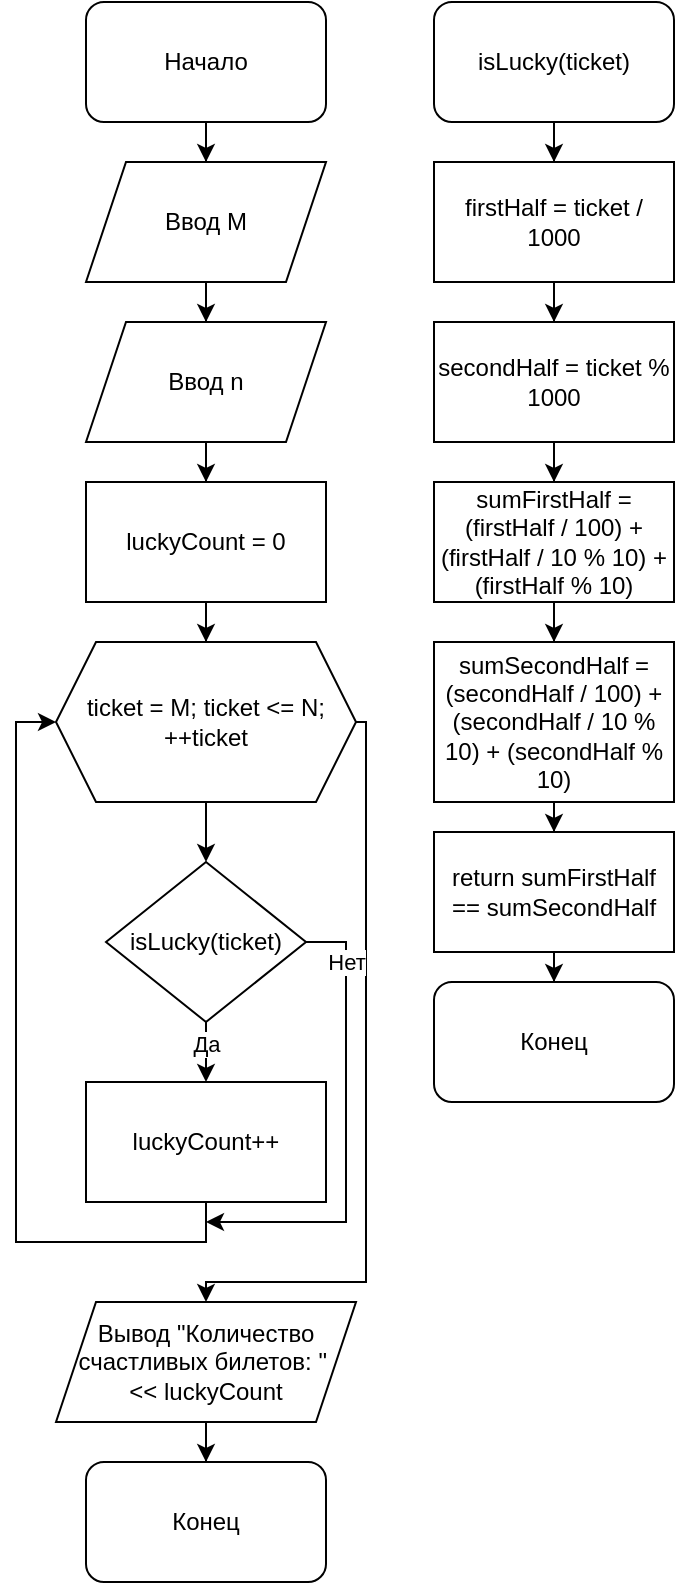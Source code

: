 <mxfile version="25.0.3">
  <diagram id="C5RBs43oDa-KdzZeNtuy" name="Page-1">
    <mxGraphModel dx="2390" dy="1318" grid="1" gridSize="10" guides="1" tooltips="1" connect="1" arrows="1" fold="1" page="1" pageScale="1" pageWidth="827" pageHeight="1169" math="0" shadow="0">
      <root>
        <mxCell id="WIyWlLk6GJQsqaUBKTNV-0" />
        <mxCell id="WIyWlLk6GJQsqaUBKTNV-1" parent="WIyWlLk6GJQsqaUBKTNV-0" />
        <mxCell id="FlnC2cuo9qLKcEJLLTfy-3" style="edgeStyle=orthogonalEdgeStyle;rounded=0;orthogonalLoop=1;jettySize=auto;html=1;entryX=0.5;entryY=0;entryDx=0;entryDy=0;" edge="1" parent="WIyWlLk6GJQsqaUBKTNV-1" source="FlnC2cuo9qLKcEJLLTfy-0" target="FlnC2cuo9qLKcEJLLTfy-1">
          <mxGeometry relative="1" as="geometry" />
        </mxCell>
        <mxCell id="FlnC2cuo9qLKcEJLLTfy-0" value="Начало" style="rounded=1;whiteSpace=wrap;html=1;" vertex="1" parent="WIyWlLk6GJQsqaUBKTNV-1">
          <mxGeometry x="180" y="140" width="120" height="60" as="geometry" />
        </mxCell>
        <mxCell id="FlnC2cuo9qLKcEJLLTfy-4" style="edgeStyle=orthogonalEdgeStyle;rounded=0;orthogonalLoop=1;jettySize=auto;html=1;entryX=0.5;entryY=0;entryDx=0;entryDy=0;" edge="1" parent="WIyWlLk6GJQsqaUBKTNV-1" source="FlnC2cuo9qLKcEJLLTfy-1" target="FlnC2cuo9qLKcEJLLTfy-2">
          <mxGeometry relative="1" as="geometry" />
        </mxCell>
        <mxCell id="FlnC2cuo9qLKcEJLLTfy-1" value="Ввод M" style="shape=parallelogram;perimeter=parallelogramPerimeter;whiteSpace=wrap;html=1;fixedSize=1;" vertex="1" parent="WIyWlLk6GJQsqaUBKTNV-1">
          <mxGeometry x="180" y="220" width="120" height="60" as="geometry" />
        </mxCell>
        <mxCell id="FlnC2cuo9qLKcEJLLTfy-7" style="edgeStyle=orthogonalEdgeStyle;rounded=0;orthogonalLoop=1;jettySize=auto;html=1;entryX=0.5;entryY=0;entryDx=0;entryDy=0;" edge="1" parent="WIyWlLk6GJQsqaUBKTNV-1" source="FlnC2cuo9qLKcEJLLTfy-2" target="FlnC2cuo9qLKcEJLLTfy-6">
          <mxGeometry relative="1" as="geometry" />
        </mxCell>
        <mxCell id="FlnC2cuo9qLKcEJLLTfy-2" value="Ввод n" style="shape=parallelogram;perimeter=parallelogramPerimeter;whiteSpace=wrap;html=1;fixedSize=1;" vertex="1" parent="WIyWlLk6GJQsqaUBKTNV-1">
          <mxGeometry x="180" y="300" width="120" height="60" as="geometry" />
        </mxCell>
        <mxCell id="FlnC2cuo9qLKcEJLLTfy-9" style="edgeStyle=orthogonalEdgeStyle;rounded=0;orthogonalLoop=1;jettySize=auto;html=1;entryX=0.5;entryY=0;entryDx=0;entryDy=0;" edge="1" parent="WIyWlLk6GJQsqaUBKTNV-1" source="FlnC2cuo9qLKcEJLLTfy-6" target="FlnC2cuo9qLKcEJLLTfy-8">
          <mxGeometry relative="1" as="geometry" />
        </mxCell>
        <mxCell id="FlnC2cuo9qLKcEJLLTfy-6" value="luckyCount = 0" style="rounded=0;whiteSpace=wrap;html=1;" vertex="1" parent="WIyWlLk6GJQsqaUBKTNV-1">
          <mxGeometry x="180" y="380" width="120" height="60" as="geometry" />
        </mxCell>
        <mxCell id="FlnC2cuo9qLKcEJLLTfy-11" style="edgeStyle=orthogonalEdgeStyle;rounded=0;orthogonalLoop=1;jettySize=auto;html=1;entryX=0.5;entryY=0;entryDx=0;entryDy=0;" edge="1" parent="WIyWlLk6GJQsqaUBKTNV-1" source="FlnC2cuo9qLKcEJLLTfy-8" target="FlnC2cuo9qLKcEJLLTfy-10">
          <mxGeometry relative="1" as="geometry" />
        </mxCell>
        <mxCell id="FlnC2cuo9qLKcEJLLTfy-20" style="edgeStyle=orthogonalEdgeStyle;rounded=0;orthogonalLoop=1;jettySize=auto;html=1;entryX=0.5;entryY=0;entryDx=0;entryDy=0;" edge="1" parent="WIyWlLk6GJQsqaUBKTNV-1" source="FlnC2cuo9qLKcEJLLTfy-8" target="FlnC2cuo9qLKcEJLLTfy-19">
          <mxGeometry relative="1" as="geometry">
            <Array as="points">
              <mxPoint x="320" y="500" />
              <mxPoint x="320" y="780" />
              <mxPoint x="240" y="780" />
            </Array>
          </mxGeometry>
        </mxCell>
        <mxCell id="FlnC2cuo9qLKcEJLLTfy-8" value="ticket = M; ticket &amp;lt;= N; ++ticket" style="shape=hexagon;perimeter=hexagonPerimeter2;whiteSpace=wrap;html=1;fixedSize=1;" vertex="1" parent="WIyWlLk6GJQsqaUBKTNV-1">
          <mxGeometry x="165" y="460" width="150" height="80" as="geometry" />
        </mxCell>
        <mxCell id="FlnC2cuo9qLKcEJLLTfy-14" value="" style="edgeStyle=orthogonalEdgeStyle;rounded=0;orthogonalLoop=1;jettySize=auto;html=1;" edge="1" parent="WIyWlLk6GJQsqaUBKTNV-1" source="FlnC2cuo9qLKcEJLLTfy-10" target="FlnC2cuo9qLKcEJLLTfy-13">
          <mxGeometry relative="1" as="geometry" />
        </mxCell>
        <mxCell id="FlnC2cuo9qLKcEJLLTfy-16" value="Да" style="edgeLabel;html=1;align=center;verticalAlign=middle;resizable=0;points=[];" vertex="1" connectable="0" parent="FlnC2cuo9qLKcEJLLTfy-14">
          <mxGeometry x="0.23" relative="1" as="geometry">
            <mxPoint as="offset" />
          </mxGeometry>
        </mxCell>
        <mxCell id="FlnC2cuo9qLKcEJLLTfy-17" style="edgeStyle=orthogonalEdgeStyle;rounded=0;orthogonalLoop=1;jettySize=auto;html=1;" edge="1" parent="WIyWlLk6GJQsqaUBKTNV-1" source="FlnC2cuo9qLKcEJLLTfy-10">
          <mxGeometry relative="1" as="geometry">
            <mxPoint x="240" y="750" as="targetPoint" />
            <Array as="points">
              <mxPoint x="310" y="610" />
              <mxPoint x="310" y="750" />
            </Array>
          </mxGeometry>
        </mxCell>
        <mxCell id="FlnC2cuo9qLKcEJLLTfy-18" value="Нет" style="edgeLabel;html=1;align=center;verticalAlign=middle;resizable=0;points=[];" vertex="1" connectable="0" parent="FlnC2cuo9qLKcEJLLTfy-17">
          <mxGeometry x="-0.941" y="1" relative="1" as="geometry">
            <mxPoint x="13" y="11" as="offset" />
          </mxGeometry>
        </mxCell>
        <mxCell id="FlnC2cuo9qLKcEJLLTfy-10" value="isLucky(ticket)" style="rhombus;whiteSpace=wrap;html=1;" vertex="1" parent="WIyWlLk6GJQsqaUBKTNV-1">
          <mxGeometry x="190" y="570" width="100" height="80" as="geometry" />
        </mxCell>
        <mxCell id="FlnC2cuo9qLKcEJLLTfy-15" style="edgeStyle=orthogonalEdgeStyle;rounded=0;orthogonalLoop=1;jettySize=auto;html=1;entryX=0;entryY=0.5;entryDx=0;entryDy=0;" edge="1" parent="WIyWlLk6GJQsqaUBKTNV-1" source="FlnC2cuo9qLKcEJLLTfy-13" target="FlnC2cuo9qLKcEJLLTfy-8">
          <mxGeometry relative="1" as="geometry">
            <Array as="points">
              <mxPoint x="240" y="760" />
              <mxPoint x="145" y="760" />
              <mxPoint x="145" y="500" />
            </Array>
          </mxGeometry>
        </mxCell>
        <mxCell id="FlnC2cuo9qLKcEJLLTfy-13" value="luckyCount++" style="whiteSpace=wrap;html=1;" vertex="1" parent="WIyWlLk6GJQsqaUBKTNV-1">
          <mxGeometry x="180" y="680" width="120" height="60" as="geometry" />
        </mxCell>
        <mxCell id="FlnC2cuo9qLKcEJLLTfy-22" style="edgeStyle=orthogonalEdgeStyle;rounded=0;orthogonalLoop=1;jettySize=auto;html=1;entryX=0.5;entryY=0;entryDx=0;entryDy=0;" edge="1" parent="WIyWlLk6GJQsqaUBKTNV-1" source="FlnC2cuo9qLKcEJLLTfy-19" target="FlnC2cuo9qLKcEJLLTfy-21">
          <mxGeometry relative="1" as="geometry" />
        </mxCell>
        <mxCell id="FlnC2cuo9qLKcEJLLTfy-19" value="Вывод&amp;nbsp;&quot;Количество счастливых билетов: &quot;&amp;nbsp;&lt;div&gt;&amp;lt;&amp;lt; luckyCount&lt;/div&gt;" style="shape=parallelogram;perimeter=parallelogramPerimeter;whiteSpace=wrap;html=1;fixedSize=1;" vertex="1" parent="WIyWlLk6GJQsqaUBKTNV-1">
          <mxGeometry x="165" y="790" width="150" height="60" as="geometry" />
        </mxCell>
        <mxCell id="FlnC2cuo9qLKcEJLLTfy-21" value="Конец" style="rounded=1;whiteSpace=wrap;html=1;" vertex="1" parent="WIyWlLk6GJQsqaUBKTNV-1">
          <mxGeometry x="180" y="870" width="120" height="60" as="geometry" />
        </mxCell>
        <mxCell id="FlnC2cuo9qLKcEJLLTfy-31" style="edgeStyle=orthogonalEdgeStyle;rounded=0;orthogonalLoop=1;jettySize=auto;html=1;entryX=0.5;entryY=0;entryDx=0;entryDy=0;" edge="1" parent="WIyWlLk6GJQsqaUBKTNV-1" source="FlnC2cuo9qLKcEJLLTfy-23" target="FlnC2cuo9qLKcEJLLTfy-25">
          <mxGeometry relative="1" as="geometry" />
        </mxCell>
        <mxCell id="FlnC2cuo9qLKcEJLLTfy-23" value="isLucky(ticket)" style="rounded=1;whiteSpace=wrap;html=1;" vertex="1" parent="WIyWlLk6GJQsqaUBKTNV-1">
          <mxGeometry x="354" y="140" width="120" height="60" as="geometry" />
        </mxCell>
        <mxCell id="FlnC2cuo9qLKcEJLLTfy-32" style="edgeStyle=orthogonalEdgeStyle;rounded=0;orthogonalLoop=1;jettySize=auto;html=1;entryX=0.5;entryY=0;entryDx=0;entryDy=0;" edge="1" parent="WIyWlLk6GJQsqaUBKTNV-1" source="FlnC2cuo9qLKcEJLLTfy-25" target="FlnC2cuo9qLKcEJLLTfy-26">
          <mxGeometry relative="1" as="geometry" />
        </mxCell>
        <mxCell id="FlnC2cuo9qLKcEJLLTfy-25" value="firstHalf = ticket / 1000" style="rounded=0;whiteSpace=wrap;html=1;" vertex="1" parent="WIyWlLk6GJQsqaUBKTNV-1">
          <mxGeometry x="354" y="220" width="120" height="60" as="geometry" />
        </mxCell>
        <mxCell id="FlnC2cuo9qLKcEJLLTfy-33" style="edgeStyle=orthogonalEdgeStyle;rounded=0;orthogonalLoop=1;jettySize=auto;html=1;entryX=0.5;entryY=0;entryDx=0;entryDy=0;" edge="1" parent="WIyWlLk6GJQsqaUBKTNV-1" source="FlnC2cuo9qLKcEJLLTfy-26" target="FlnC2cuo9qLKcEJLLTfy-27">
          <mxGeometry relative="1" as="geometry" />
        </mxCell>
        <mxCell id="FlnC2cuo9qLKcEJLLTfy-26" value="secondHalf = ticket % 1000" style="rounded=0;whiteSpace=wrap;html=1;" vertex="1" parent="WIyWlLk6GJQsqaUBKTNV-1">
          <mxGeometry x="354" y="300" width="120" height="60" as="geometry" />
        </mxCell>
        <mxCell id="FlnC2cuo9qLKcEJLLTfy-34" style="edgeStyle=orthogonalEdgeStyle;rounded=0;orthogonalLoop=1;jettySize=auto;html=1;entryX=0.5;entryY=0;entryDx=0;entryDy=0;" edge="1" parent="WIyWlLk6GJQsqaUBKTNV-1" source="FlnC2cuo9qLKcEJLLTfy-27" target="FlnC2cuo9qLKcEJLLTfy-28">
          <mxGeometry relative="1" as="geometry" />
        </mxCell>
        <mxCell id="FlnC2cuo9qLKcEJLLTfy-27" value="sumFirstHalf = (firstHalf / 100) + (firstHalf / 10 % 10) + (firstHalf % 10)" style="rounded=0;whiteSpace=wrap;html=1;" vertex="1" parent="WIyWlLk6GJQsqaUBKTNV-1">
          <mxGeometry x="354" y="380" width="120" height="60" as="geometry" />
        </mxCell>
        <mxCell id="FlnC2cuo9qLKcEJLLTfy-35" style="edgeStyle=orthogonalEdgeStyle;rounded=0;orthogonalLoop=1;jettySize=auto;html=1;entryX=0.5;entryY=0;entryDx=0;entryDy=0;" edge="1" parent="WIyWlLk6GJQsqaUBKTNV-1" source="FlnC2cuo9qLKcEJLLTfy-28" target="FlnC2cuo9qLKcEJLLTfy-29">
          <mxGeometry relative="1" as="geometry" />
        </mxCell>
        <mxCell id="FlnC2cuo9qLKcEJLLTfy-28" value="sumSecondHalf = (secondHalf / 100) + (secondHalf / 10 % 10) + (secondHalf % 10)" style="rounded=0;whiteSpace=wrap;html=1;" vertex="1" parent="WIyWlLk6GJQsqaUBKTNV-1">
          <mxGeometry x="354" y="460" width="120" height="80" as="geometry" />
        </mxCell>
        <mxCell id="FlnC2cuo9qLKcEJLLTfy-36" style="edgeStyle=orthogonalEdgeStyle;rounded=0;orthogonalLoop=1;jettySize=auto;html=1;entryX=0.5;entryY=0;entryDx=0;entryDy=0;" edge="1" parent="WIyWlLk6GJQsqaUBKTNV-1" source="FlnC2cuo9qLKcEJLLTfy-29" target="FlnC2cuo9qLKcEJLLTfy-30">
          <mxGeometry relative="1" as="geometry" />
        </mxCell>
        <mxCell id="FlnC2cuo9qLKcEJLLTfy-29" value="return sumFirstHalf == sumSecondHalf" style="rounded=0;whiteSpace=wrap;html=1;" vertex="1" parent="WIyWlLk6GJQsqaUBKTNV-1">
          <mxGeometry x="354" y="555" width="120" height="60" as="geometry" />
        </mxCell>
        <mxCell id="FlnC2cuo9qLKcEJLLTfy-30" value="Конец" style="rounded=1;whiteSpace=wrap;html=1;" vertex="1" parent="WIyWlLk6GJQsqaUBKTNV-1">
          <mxGeometry x="354" y="630" width="120" height="60" as="geometry" />
        </mxCell>
      </root>
    </mxGraphModel>
  </diagram>
</mxfile>
